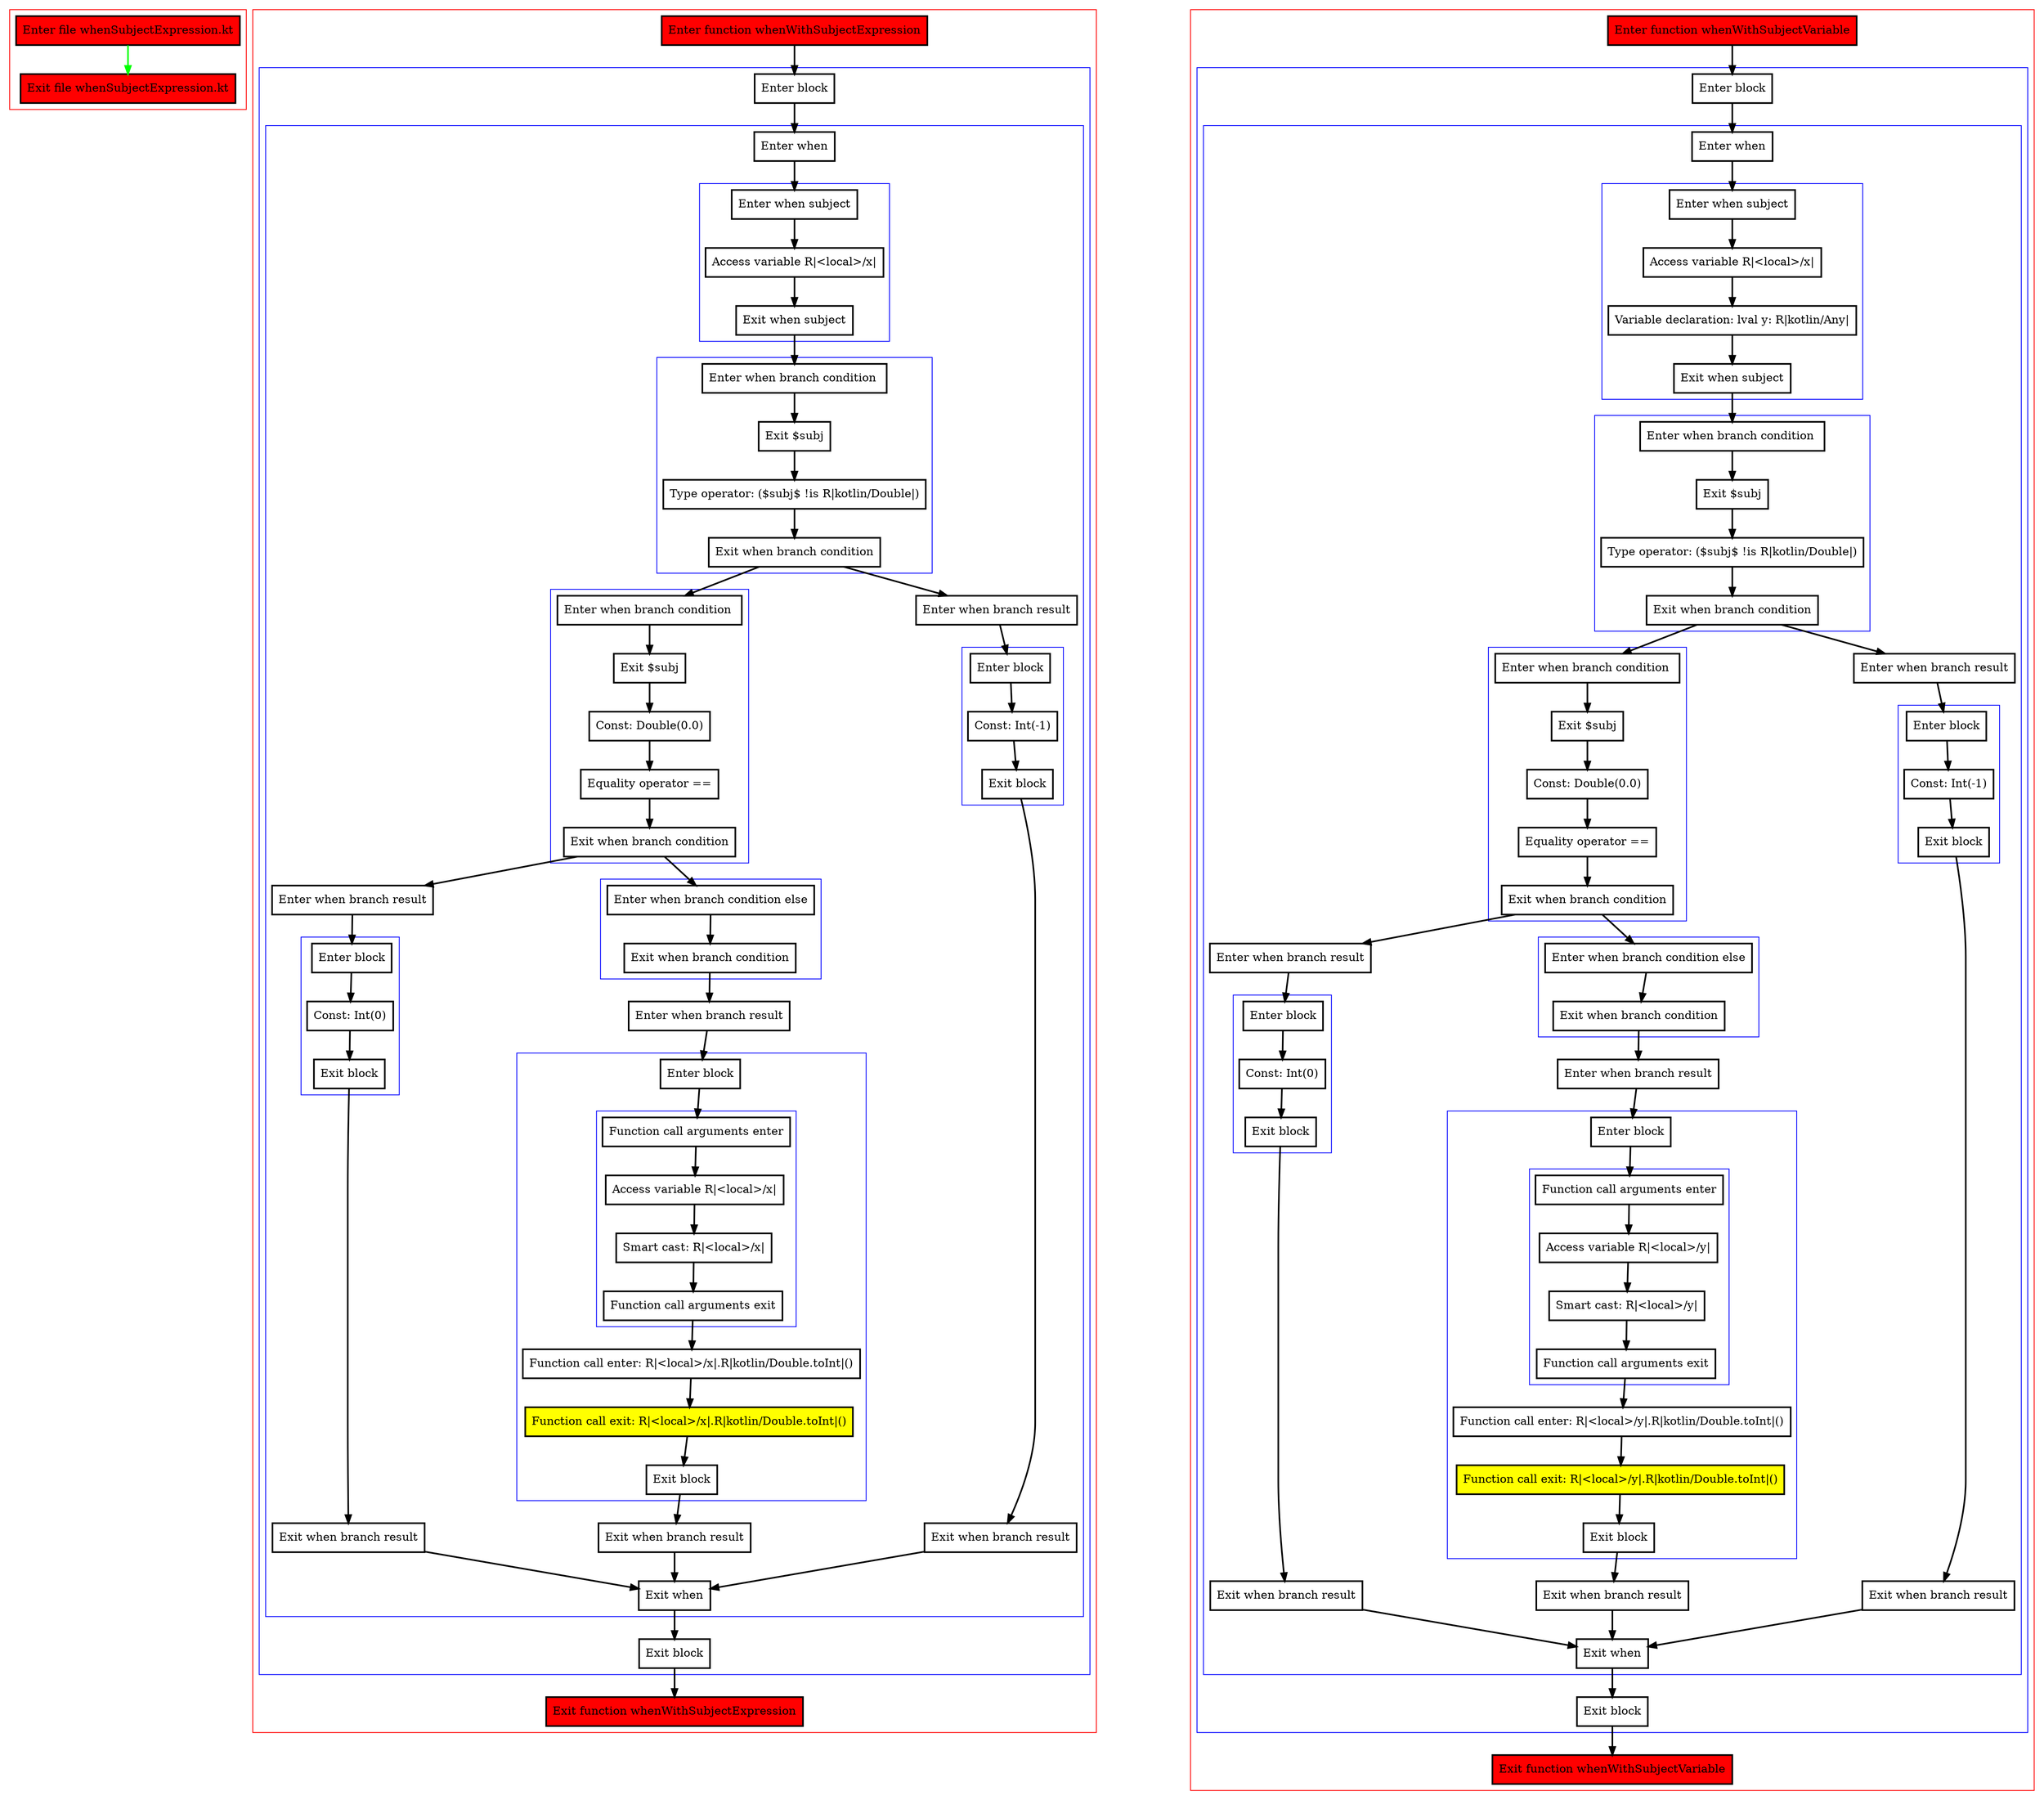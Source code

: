 digraph whenSubjectExpression_kt {
    graph [nodesep=3]
    node [shape=box penwidth=2]
    edge [penwidth=2]

    subgraph cluster_0 {
        color=red
        0 [label="Enter file whenSubjectExpression.kt" style="filled" fillcolor=red];
        1 [label="Exit file whenSubjectExpression.kt" style="filled" fillcolor=red];
    }
    0 -> {1} [color=green];

    subgraph cluster_1 {
        color=red
        2 [label="Enter function whenWithSubjectExpression" style="filled" fillcolor=red];
        subgraph cluster_2 {
            color=blue
            3 [label="Enter block"];
            subgraph cluster_3 {
                color=blue
                4 [label="Enter when"];
                subgraph cluster_4 {
                    color=blue
                    5 [label="Enter when subject"];
                    6 [label="Access variable R|<local>/x|"];
                    7 [label="Exit when subject"];
                }
                subgraph cluster_5 {
                    color=blue
                    8 [label="Enter when branch condition "];
                    9 [label="Exit $subj"];
                    10 [label="Type operator: ($subj$ !is R|kotlin/Double|)"];
                    11 [label="Exit when branch condition"];
                }
                subgraph cluster_6 {
                    color=blue
                    12 [label="Enter when branch condition "];
                    13 [label="Exit $subj"];
                    14 [label="Const: Double(0.0)"];
                    15 [label="Equality operator =="];
                    16 [label="Exit when branch condition"];
                }
                subgraph cluster_7 {
                    color=blue
                    17 [label="Enter when branch condition else"];
                    18 [label="Exit when branch condition"];
                }
                19 [label="Enter when branch result"];
                subgraph cluster_8 {
                    color=blue
                    20 [label="Enter block"];
                    subgraph cluster_9 {
                        color=blue
                        21 [label="Function call arguments enter"];
                        22 [label="Access variable R|<local>/x|"];
                        23 [label="Smart cast: R|<local>/x|"];
                        24 [label="Function call arguments exit"];
                    }
                    25 [label="Function call enter: R|<local>/x|.R|kotlin/Double.toInt|()"];
                    26 [label="Function call exit: R|<local>/x|.R|kotlin/Double.toInt|()" style="filled" fillcolor=yellow];
                    27 [label="Exit block"];
                }
                28 [label="Exit when branch result"];
                29 [label="Enter when branch result"];
                subgraph cluster_10 {
                    color=blue
                    30 [label="Enter block"];
                    31 [label="Const: Int(0)"];
                    32 [label="Exit block"];
                }
                33 [label="Exit when branch result"];
                34 [label="Enter when branch result"];
                subgraph cluster_11 {
                    color=blue
                    35 [label="Enter block"];
                    36 [label="Const: Int(-1)"];
                    37 [label="Exit block"];
                }
                38 [label="Exit when branch result"];
                39 [label="Exit when"];
            }
            40 [label="Exit block"];
        }
        41 [label="Exit function whenWithSubjectExpression" style="filled" fillcolor=red];
    }
    2 -> {3};
    3 -> {4};
    4 -> {5};
    5 -> {6};
    6 -> {7};
    7 -> {8};
    8 -> {9};
    9 -> {10};
    10 -> {11};
    11 -> {12 34};
    12 -> {13};
    13 -> {14};
    14 -> {15};
    15 -> {16};
    16 -> {17 29};
    17 -> {18};
    18 -> {19};
    19 -> {20};
    20 -> {21};
    21 -> {22};
    22 -> {23};
    23 -> {24};
    24 -> {25};
    25 -> {26};
    26 -> {27};
    27 -> {28};
    28 -> {39};
    29 -> {30};
    30 -> {31};
    31 -> {32};
    32 -> {33};
    33 -> {39};
    34 -> {35};
    35 -> {36};
    36 -> {37};
    37 -> {38};
    38 -> {39};
    39 -> {40};
    40 -> {41};

    subgraph cluster_12 {
        color=red
        42 [label="Enter function whenWithSubjectVariable" style="filled" fillcolor=red];
        subgraph cluster_13 {
            color=blue
            43 [label="Enter block"];
            subgraph cluster_14 {
                color=blue
                44 [label="Enter when"];
                subgraph cluster_15 {
                    color=blue
                    45 [label="Enter when subject"];
                    46 [label="Access variable R|<local>/x|"];
                    47 [label="Variable declaration: lval y: R|kotlin/Any|"];
                    48 [label="Exit when subject"];
                }
                subgraph cluster_16 {
                    color=blue
                    49 [label="Enter when branch condition "];
                    50 [label="Exit $subj"];
                    51 [label="Type operator: ($subj$ !is R|kotlin/Double|)"];
                    52 [label="Exit when branch condition"];
                }
                subgraph cluster_17 {
                    color=blue
                    53 [label="Enter when branch condition "];
                    54 [label="Exit $subj"];
                    55 [label="Const: Double(0.0)"];
                    56 [label="Equality operator =="];
                    57 [label="Exit when branch condition"];
                }
                subgraph cluster_18 {
                    color=blue
                    58 [label="Enter when branch condition else"];
                    59 [label="Exit when branch condition"];
                }
                60 [label="Enter when branch result"];
                subgraph cluster_19 {
                    color=blue
                    61 [label="Enter block"];
                    subgraph cluster_20 {
                        color=blue
                        62 [label="Function call arguments enter"];
                        63 [label="Access variable R|<local>/y|"];
                        64 [label="Smart cast: R|<local>/y|"];
                        65 [label="Function call arguments exit"];
                    }
                    66 [label="Function call enter: R|<local>/y|.R|kotlin/Double.toInt|()"];
                    67 [label="Function call exit: R|<local>/y|.R|kotlin/Double.toInt|()" style="filled" fillcolor=yellow];
                    68 [label="Exit block"];
                }
                69 [label="Exit when branch result"];
                70 [label="Enter when branch result"];
                subgraph cluster_21 {
                    color=blue
                    71 [label="Enter block"];
                    72 [label="Const: Int(0)"];
                    73 [label="Exit block"];
                }
                74 [label="Exit when branch result"];
                75 [label="Enter when branch result"];
                subgraph cluster_22 {
                    color=blue
                    76 [label="Enter block"];
                    77 [label="Const: Int(-1)"];
                    78 [label="Exit block"];
                }
                79 [label="Exit when branch result"];
                80 [label="Exit when"];
            }
            81 [label="Exit block"];
        }
        82 [label="Exit function whenWithSubjectVariable" style="filled" fillcolor=red];
    }
    42 -> {43};
    43 -> {44};
    44 -> {45};
    45 -> {46};
    46 -> {47};
    47 -> {48};
    48 -> {49};
    49 -> {50};
    50 -> {51};
    51 -> {52};
    52 -> {53 75};
    53 -> {54};
    54 -> {55};
    55 -> {56};
    56 -> {57};
    57 -> {58 70};
    58 -> {59};
    59 -> {60};
    60 -> {61};
    61 -> {62};
    62 -> {63};
    63 -> {64};
    64 -> {65};
    65 -> {66};
    66 -> {67};
    67 -> {68};
    68 -> {69};
    69 -> {80};
    70 -> {71};
    71 -> {72};
    72 -> {73};
    73 -> {74};
    74 -> {80};
    75 -> {76};
    76 -> {77};
    77 -> {78};
    78 -> {79};
    79 -> {80};
    80 -> {81};
    81 -> {82};

}
